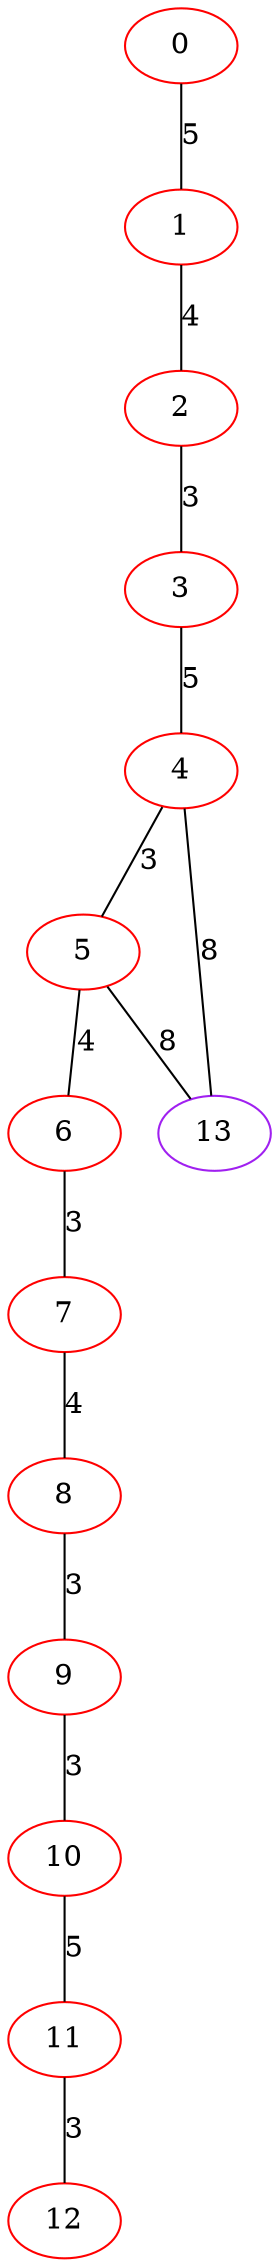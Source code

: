 graph "" {
0 [color=red, weight=1];
1 [color=red, weight=1];
2 [color=red, weight=1];
3 [color=red, weight=1];
4 [color=red, weight=1];
5 [color=red, weight=1];
6 [color=red, weight=1];
7 [color=red, weight=1];
8 [color=red, weight=1];
9 [color=red, weight=1];
10 [color=red, weight=1];
11 [color=red, weight=1];
12 [color=red, weight=1];
13 [color=purple, weight=4];
0 -- 1  [key=0, label=5];
1 -- 2  [key=0, label=4];
2 -- 3  [key=0, label=3];
3 -- 4  [key=0, label=5];
4 -- 5  [key=0, label=3];
4 -- 13  [key=0, label=8];
5 -- 13  [key=0, label=8];
5 -- 6  [key=0, label=4];
6 -- 7  [key=0, label=3];
7 -- 8  [key=0, label=4];
8 -- 9  [key=0, label=3];
9 -- 10  [key=0, label=3];
10 -- 11  [key=0, label=5];
11 -- 12  [key=0, label=3];
}
